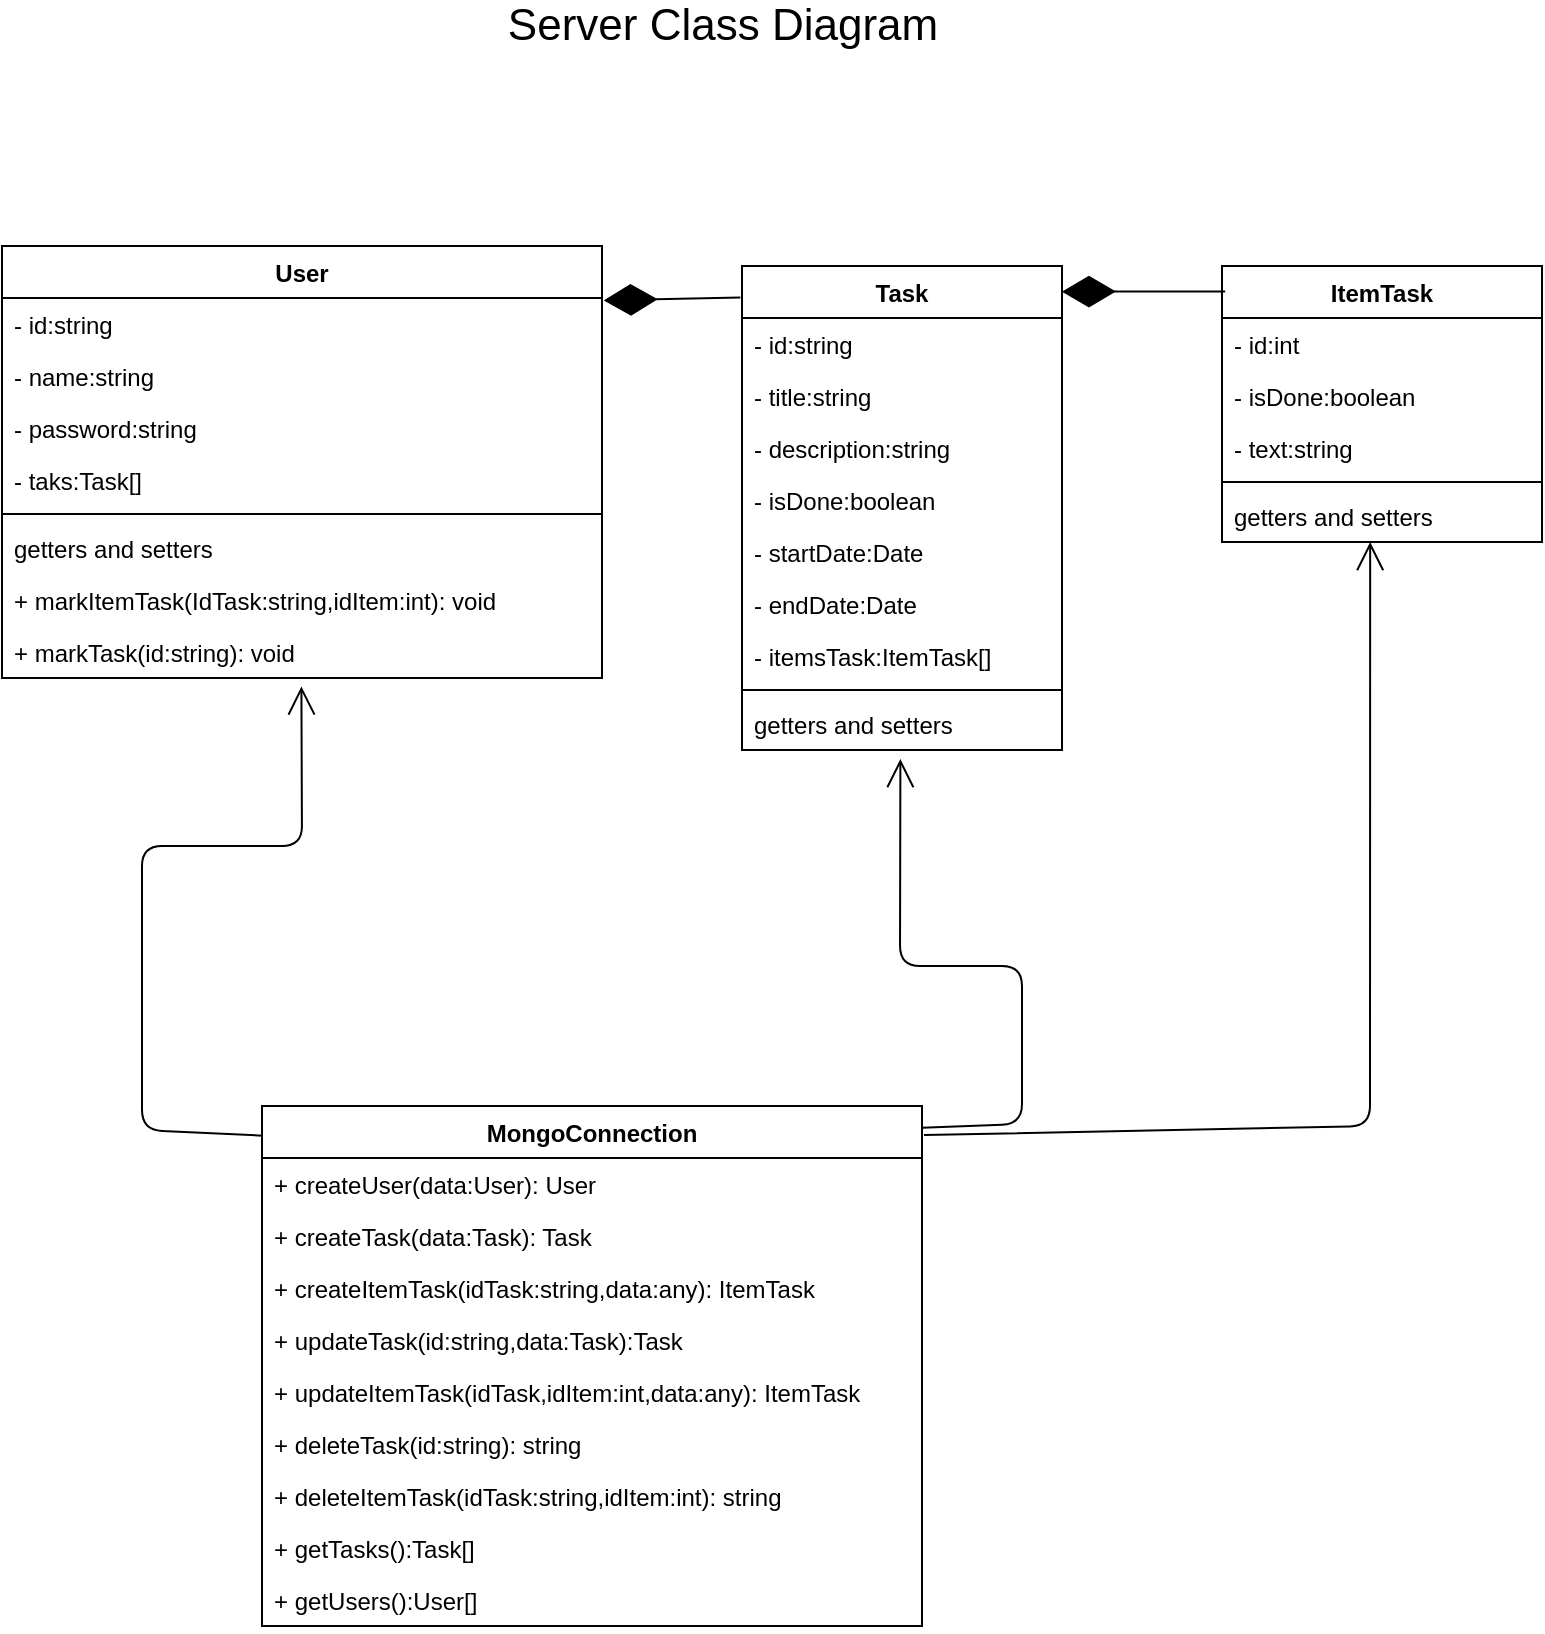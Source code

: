 <mxfile>
    <diagram id="50qi18_io6OZoOawAv0M" name="server-class-diagram">
        <mxGraphModel dx="957" dy="684" grid="1" gridSize="10" guides="1" tooltips="1" connect="1" arrows="1" fold="1" page="1" pageScale="1" pageWidth="1920" pageHeight="1200" math="0" shadow="0">
            <root>
                <mxCell id="0"/>
                <mxCell id="1" parent="0"/>
                <mxCell id="Xc-XRdm0GFgDPYHEz2J1-1" value="User" style="swimlane;fontStyle=1;align=center;verticalAlign=top;childLayout=stackLayout;horizontal=1;startSize=26;horizontalStack=0;resizeParent=1;resizeParentMax=0;resizeLast=0;collapsible=1;marginBottom=0;" parent="1" vertex="1">
                    <mxGeometry x="190" y="180" width="300" height="216" as="geometry"/>
                </mxCell>
                <mxCell id="Xc-XRdm0GFgDPYHEz2J1-2" value="- id:string" style="text;strokeColor=none;fillColor=none;align=left;verticalAlign=top;spacingLeft=4;spacingRight=4;overflow=hidden;rotatable=0;points=[[0,0.5],[1,0.5]];portConstraint=eastwest;" parent="Xc-XRdm0GFgDPYHEz2J1-1" vertex="1">
                    <mxGeometry y="26" width="300" height="26" as="geometry"/>
                </mxCell>
                <mxCell id="Xc-XRdm0GFgDPYHEz2J1-19" value="- name:string" style="text;strokeColor=none;fillColor=none;align=left;verticalAlign=top;spacingLeft=4;spacingRight=4;overflow=hidden;rotatable=0;points=[[0,0.5],[1,0.5]];portConstraint=eastwest;" parent="Xc-XRdm0GFgDPYHEz2J1-1" vertex="1">
                    <mxGeometry y="52" width="300" height="26" as="geometry"/>
                </mxCell>
                <mxCell id="11" value="- password:string" style="text;strokeColor=none;fillColor=none;align=left;verticalAlign=top;spacingLeft=4;spacingRight=4;overflow=hidden;rotatable=0;points=[[0,0.5],[1,0.5]];portConstraint=eastwest;" vertex="1" parent="Xc-XRdm0GFgDPYHEz2J1-1">
                    <mxGeometry y="78" width="300" height="26" as="geometry"/>
                </mxCell>
                <mxCell id="Xc-XRdm0GFgDPYHEz2J1-20" value="- taks:Task[]" style="text;strokeColor=none;fillColor=none;align=left;verticalAlign=top;spacingLeft=4;spacingRight=4;overflow=hidden;rotatable=0;points=[[0,0.5],[1,0.5]];portConstraint=eastwest;" parent="Xc-XRdm0GFgDPYHEz2J1-1" vertex="1">
                    <mxGeometry y="104" width="300" height="26" as="geometry"/>
                </mxCell>
                <mxCell id="Xc-XRdm0GFgDPYHEz2J1-3" value="" style="line;strokeWidth=1;fillColor=none;align=left;verticalAlign=middle;spacingTop=-1;spacingLeft=3;spacingRight=3;rotatable=0;labelPosition=right;points=[];portConstraint=eastwest;" parent="Xc-XRdm0GFgDPYHEz2J1-1" vertex="1">
                    <mxGeometry y="130" width="300" height="8" as="geometry"/>
                </mxCell>
                <mxCell id="Xc-XRdm0GFgDPYHEz2J1-40" value="getters and setters" style="text;strokeColor=none;fillColor=none;align=left;verticalAlign=top;spacingLeft=4;spacingRight=4;overflow=hidden;rotatable=0;points=[[0,0.5],[1,0.5]];portConstraint=eastwest;" parent="Xc-XRdm0GFgDPYHEz2J1-1" vertex="1">
                    <mxGeometry y="138" width="300" height="26" as="geometry"/>
                </mxCell>
                <mxCell id="Xc-XRdm0GFgDPYHEz2J1-27" value="+ markItemTask(IdTask:string,idItem:int): void" style="text;strokeColor=none;fillColor=none;align=left;verticalAlign=top;spacingLeft=4;spacingRight=4;overflow=hidden;rotatable=0;points=[[0,0.5],[1,0.5]];portConstraint=eastwest;" parent="Xc-XRdm0GFgDPYHEz2J1-1" vertex="1">
                    <mxGeometry y="164" width="300" height="26" as="geometry"/>
                </mxCell>
                <mxCell id="Xc-XRdm0GFgDPYHEz2J1-4" value="+ markTask(id:string): void" style="text;strokeColor=none;fillColor=none;align=left;verticalAlign=top;spacingLeft=4;spacingRight=4;overflow=hidden;rotatable=0;points=[[0,0.5],[1,0.5]];portConstraint=eastwest;" parent="Xc-XRdm0GFgDPYHEz2J1-1" vertex="1">
                    <mxGeometry y="190" width="300" height="26" as="geometry"/>
                </mxCell>
                <mxCell id="Xc-XRdm0GFgDPYHEz2J1-5" value="Task" style="swimlane;fontStyle=1;align=center;verticalAlign=top;childLayout=stackLayout;horizontal=1;startSize=26;horizontalStack=0;resizeParent=1;resizeParentMax=0;resizeLast=0;collapsible=1;marginBottom=0;" parent="1" vertex="1">
                    <mxGeometry x="560" y="190" width="160" height="242" as="geometry"/>
                </mxCell>
                <mxCell id="Xc-XRdm0GFgDPYHEz2J1-21" value="- id:string" style="text;strokeColor=none;fillColor=none;align=left;verticalAlign=top;spacingLeft=4;spacingRight=4;overflow=hidden;rotatable=0;points=[[0,0.5],[1,0.5]];portConstraint=eastwest;" parent="Xc-XRdm0GFgDPYHEz2J1-5" vertex="1">
                    <mxGeometry y="26" width="160" height="26" as="geometry"/>
                </mxCell>
                <mxCell id="Xc-XRdm0GFgDPYHEz2J1-6" value="- title:string" style="text;strokeColor=none;fillColor=none;align=left;verticalAlign=top;spacingLeft=4;spacingRight=4;overflow=hidden;rotatable=0;points=[[0,0.5],[1,0.5]];portConstraint=eastwest;" parent="Xc-XRdm0GFgDPYHEz2J1-5" vertex="1">
                    <mxGeometry y="52" width="160" height="26" as="geometry"/>
                </mxCell>
                <mxCell id="Xc-XRdm0GFgDPYHEz2J1-9" value="- description:string" style="text;strokeColor=none;fillColor=none;align=left;verticalAlign=top;spacingLeft=4;spacingRight=4;overflow=hidden;rotatable=0;points=[[0,0.5],[1,0.5]];portConstraint=eastwest;" parent="Xc-XRdm0GFgDPYHEz2J1-5" vertex="1">
                    <mxGeometry y="78" width="160" height="26" as="geometry"/>
                </mxCell>
                <mxCell id="Xc-XRdm0GFgDPYHEz2J1-10" value="- isDone:boolean" style="text;strokeColor=none;fillColor=none;align=left;verticalAlign=top;spacingLeft=4;spacingRight=4;overflow=hidden;rotatable=0;points=[[0,0.5],[1,0.5]];portConstraint=eastwest;" parent="Xc-XRdm0GFgDPYHEz2J1-5" vertex="1">
                    <mxGeometry y="104" width="160" height="26" as="geometry"/>
                </mxCell>
                <mxCell id="Xc-XRdm0GFgDPYHEz2J1-17" value="- startDate:Date" style="text;strokeColor=none;fillColor=none;align=left;verticalAlign=top;spacingLeft=4;spacingRight=4;overflow=hidden;rotatable=0;points=[[0,0.5],[1,0.5]];portConstraint=eastwest;" parent="Xc-XRdm0GFgDPYHEz2J1-5" vertex="1">
                    <mxGeometry y="130" width="160" height="26" as="geometry"/>
                </mxCell>
                <mxCell id="Xc-XRdm0GFgDPYHEz2J1-18" value="- endDate:Date" style="text;strokeColor=none;fillColor=none;align=left;verticalAlign=top;spacingLeft=4;spacingRight=4;overflow=hidden;rotatable=0;points=[[0,0.5],[1,0.5]];portConstraint=eastwest;" parent="Xc-XRdm0GFgDPYHEz2J1-5" vertex="1">
                    <mxGeometry y="156" width="160" height="26" as="geometry"/>
                </mxCell>
                <mxCell id="Xc-XRdm0GFgDPYHEz2J1-22" value="- itemsTask:ItemTask[]" style="text;strokeColor=none;fillColor=none;align=left;verticalAlign=top;spacingLeft=4;spacingRight=4;overflow=hidden;rotatable=0;points=[[0,0.5],[1,0.5]];portConstraint=eastwest;" parent="Xc-XRdm0GFgDPYHEz2J1-5" vertex="1">
                    <mxGeometry y="182" width="160" height="26" as="geometry"/>
                </mxCell>
                <mxCell id="Xc-XRdm0GFgDPYHEz2J1-31" value="" style="line;strokeWidth=1;fillColor=none;align=left;verticalAlign=middle;spacingTop=-1;spacingLeft=3;spacingRight=3;rotatable=0;labelPosition=right;points=[];portConstraint=eastwest;" parent="Xc-XRdm0GFgDPYHEz2J1-5" vertex="1">
                    <mxGeometry y="208" width="160" height="8" as="geometry"/>
                </mxCell>
                <mxCell id="Xc-XRdm0GFgDPYHEz2J1-32" value="getters and setters" style="text;strokeColor=none;fillColor=none;align=left;verticalAlign=top;spacingLeft=4;spacingRight=4;overflow=hidden;rotatable=0;points=[[0,0.5],[1,0.5]];portConstraint=eastwest;" parent="Xc-XRdm0GFgDPYHEz2J1-5" vertex="1">
                    <mxGeometry y="216" width="160" height="26" as="geometry"/>
                </mxCell>
                <mxCell id="Xc-XRdm0GFgDPYHEz2J1-11" value="ItemTask" style="swimlane;fontStyle=1;align=center;verticalAlign=top;childLayout=stackLayout;horizontal=1;startSize=26;horizontalStack=0;resizeParent=1;resizeParentMax=0;resizeLast=0;collapsible=1;marginBottom=0;" parent="1" vertex="1">
                    <mxGeometry x="800" y="190" width="160" height="138" as="geometry"/>
                </mxCell>
                <mxCell id="Xc-XRdm0GFgDPYHEz2J1-12" value="- id:int" style="text;strokeColor=none;fillColor=none;align=left;verticalAlign=top;spacingLeft=4;spacingRight=4;overflow=hidden;rotatable=0;points=[[0,0.5],[1,0.5]];portConstraint=eastwest;" parent="Xc-XRdm0GFgDPYHEz2J1-11" vertex="1">
                    <mxGeometry y="26" width="160" height="26" as="geometry"/>
                </mxCell>
                <mxCell id="Xc-XRdm0GFgDPYHEz2J1-28" value="- isDone:boolean" style="text;strokeColor=none;fillColor=none;align=left;verticalAlign=top;spacingLeft=4;spacingRight=4;overflow=hidden;rotatable=0;points=[[0,0.5],[1,0.5]];portConstraint=eastwest;" parent="Xc-XRdm0GFgDPYHEz2J1-11" vertex="1">
                    <mxGeometry y="52" width="160" height="26" as="geometry"/>
                </mxCell>
                <mxCell id="Xc-XRdm0GFgDPYHEz2J1-13" value="- text:string" style="text;strokeColor=none;fillColor=none;align=left;verticalAlign=top;spacingLeft=4;spacingRight=4;overflow=hidden;rotatable=0;points=[[0,0.5],[1,0.5]];portConstraint=eastwest;" parent="Xc-XRdm0GFgDPYHEz2J1-11" vertex="1">
                    <mxGeometry y="78" width="160" height="26" as="geometry"/>
                </mxCell>
                <mxCell id="Xc-XRdm0GFgDPYHEz2J1-33" value="" style="line;strokeWidth=1;fillColor=none;align=left;verticalAlign=middle;spacingTop=-1;spacingLeft=3;spacingRight=3;rotatable=0;labelPosition=right;points=[];portConstraint=eastwest;" parent="Xc-XRdm0GFgDPYHEz2J1-11" vertex="1">
                    <mxGeometry y="104" width="160" height="8" as="geometry"/>
                </mxCell>
                <mxCell id="Xc-XRdm0GFgDPYHEz2J1-39" value="getters and setters" style="text;strokeColor=none;fillColor=none;align=left;verticalAlign=top;spacingLeft=4;spacingRight=4;overflow=hidden;rotatable=0;points=[[0,0.5],[1,0.5]];portConstraint=eastwest;" parent="Xc-XRdm0GFgDPYHEz2J1-11" vertex="1">
                    <mxGeometry y="112" width="160" height="26" as="geometry"/>
                </mxCell>
                <mxCell id="Xc-XRdm0GFgDPYHEz2J1-25" value="" style="endArrow=diamondThin;endFill=1;endSize=24;html=1;entryX=1;entryY=0.053;entryDx=0;entryDy=0;entryPerimeter=0;exitX=0.01;exitY=0.092;exitDx=0;exitDy=0;exitPerimeter=0;" parent="1" source="Xc-XRdm0GFgDPYHEz2J1-11" target="Xc-XRdm0GFgDPYHEz2J1-5" edge="1">
                    <mxGeometry width="160" relative="1" as="geometry">
                        <mxPoint x="640" y="380" as="sourcePoint"/>
                        <mxPoint x="800" y="380" as="targetPoint"/>
                    </mxGeometry>
                </mxCell>
                <mxCell id="Xc-XRdm0GFgDPYHEz2J1-26" value="" style="endArrow=diamondThin;endFill=1;endSize=24;html=1;exitX=-0.005;exitY=0.065;exitDx=0;exitDy=0;exitPerimeter=0;entryX=1.003;entryY=0.046;entryDx=0;entryDy=0;entryPerimeter=0;" parent="1" source="Xc-XRdm0GFgDPYHEz2J1-5" target="Xc-XRdm0GFgDPYHEz2J1-2" edge="1">
                    <mxGeometry width="160" relative="1" as="geometry">
                        <mxPoint x="510" y="201.856" as="sourcePoint"/>
                        <mxPoint x="493" y="200" as="targetPoint"/>
                    </mxGeometry>
                </mxCell>
                <mxCell id="HiazUnA2qmG2ZjXQlf6u-1" value="&lt;font style=&quot;font-size: 22px&quot;&gt;Server Class Diagram&lt;/font&gt;" style="text;html=1;align=center;verticalAlign=middle;resizable=0;points=[];autosize=1;" parent="1" vertex="1">
                    <mxGeometry x="440" y="60" width="220" height="20" as="geometry"/>
                </mxCell>
                <mxCell id="2" value="MongoConnection" style="swimlane;fontStyle=1;align=center;verticalAlign=top;childLayout=stackLayout;horizontal=1;startSize=26;horizontalStack=0;resizeParent=1;resizeParentMax=0;resizeLast=0;collapsible=1;marginBottom=0;" parent="1" vertex="1">
                    <mxGeometry x="320" y="610" width="330" height="260" as="geometry"/>
                </mxCell>
                <mxCell id="Xc-XRdm0GFgDPYHEz2J1-29" value="+ createUser(data:User): User" style="text;strokeColor=none;fillColor=none;align=left;verticalAlign=top;spacingLeft=4;spacingRight=4;overflow=hidden;rotatable=0;points=[[0,0.5],[1,0.5]];portConstraint=eastwest;" parent="2" vertex="1">
                    <mxGeometry y="26" width="330" height="26" as="geometry"/>
                </mxCell>
                <mxCell id="12" value="+ createTask(data:Task): Task" style="text;strokeColor=none;fillColor=none;align=left;verticalAlign=top;spacingLeft=4;spacingRight=4;overflow=hidden;rotatable=0;points=[[0,0.5],[1,0.5]];portConstraint=eastwest;" vertex="1" parent="2">
                    <mxGeometry y="52" width="330" height="26" as="geometry"/>
                </mxCell>
                <mxCell id="Xc-XRdm0GFgDPYHEz2J1-30" value="+ createItemTask(idTask:string,data:any): ItemTask" style="text;strokeColor=none;fillColor=none;align=left;verticalAlign=top;spacingLeft=4;spacingRight=4;overflow=hidden;rotatable=0;points=[[0,0.5],[1,0.5]];portConstraint=eastwest;" parent="2" vertex="1">
                    <mxGeometry y="78" width="330" height="26" as="geometry"/>
                </mxCell>
                <mxCell id="Xc-XRdm0GFgDPYHEz2J1-41" value="+ updateTask(id:string,data:Task):Task" style="text;strokeColor=none;fillColor=none;align=left;verticalAlign=top;spacingLeft=4;spacingRight=4;overflow=hidden;rotatable=0;points=[[0,0.5],[1,0.5]];portConstraint=eastwest;" parent="2" vertex="1">
                    <mxGeometry y="104" width="330" height="26" as="geometry"/>
                </mxCell>
                <mxCell id="Xc-XRdm0GFgDPYHEz2J1-42" value="+ updateItemTask(idTask,idItem:int,data:any): ItemTask" style="text;strokeColor=none;fillColor=none;align=left;verticalAlign=top;spacingLeft=4;spacingRight=4;overflow=hidden;rotatable=0;points=[[0,0.5],[1,0.5]];portConstraint=eastwest;" parent="2" vertex="1">
                    <mxGeometry y="130" width="330" height="26" as="geometry"/>
                </mxCell>
                <mxCell id="Xc-XRdm0GFgDPYHEz2J1-43" value="+ deleteTask(id:string): string" style="text;strokeColor=none;fillColor=none;align=left;verticalAlign=top;spacingLeft=4;spacingRight=4;overflow=hidden;rotatable=0;points=[[0,0.5],[1,0.5]];portConstraint=eastwest;" parent="2" vertex="1">
                    <mxGeometry y="156" width="330" height="26" as="geometry"/>
                </mxCell>
                <mxCell id="Xc-XRdm0GFgDPYHEz2J1-44" value="+ deleteItemTask(idTask:string,idItem:int): string" style="text;strokeColor=none;fillColor=none;align=left;verticalAlign=top;spacingLeft=4;spacingRight=4;overflow=hidden;rotatable=0;points=[[0,0.5],[1,0.5]];portConstraint=eastwest;" parent="2" vertex="1">
                    <mxGeometry y="182" width="330" height="26" as="geometry"/>
                </mxCell>
                <mxCell id="13" value="+ getTasks():Task[]" style="text;strokeColor=none;fillColor=none;align=left;verticalAlign=top;spacingLeft=4;spacingRight=4;overflow=hidden;rotatable=0;points=[[0,0.5],[1,0.5]];portConstraint=eastwest;" vertex="1" parent="2">
                    <mxGeometry y="208" width="330" height="26" as="geometry"/>
                </mxCell>
                <mxCell id="14" value="+ getUsers():User[]" style="text;strokeColor=none;fillColor=none;align=left;verticalAlign=top;spacingLeft=4;spacingRight=4;overflow=hidden;rotatable=0;points=[[0,0.5],[1,0.5]];portConstraint=eastwest;" vertex="1" parent="2">
                    <mxGeometry y="234" width="330" height="26" as="geometry"/>
                </mxCell>
                <mxCell id="9" value="" style="endArrow=open;endFill=1;endSize=12;html=1;entryX=0.499;entryY=1.162;entryDx=0;entryDy=0;entryPerimeter=0;exitX=0.001;exitY=0.057;exitDx=0;exitDy=0;exitPerimeter=0;" parent="1" source="2" target="Xc-XRdm0GFgDPYHEz2J1-4" edge="1">
                    <mxGeometry width="160" relative="1" as="geometry">
                        <mxPoint x="500" y="530" as="sourcePoint"/>
                        <mxPoint x="660" y="530" as="targetPoint"/>
                        <Array as="points">
                            <mxPoint x="260" y="622"/>
                            <mxPoint x="260" y="480"/>
                            <mxPoint x="340" y="480"/>
                        </Array>
                    </mxGeometry>
                </mxCell>
                <mxCell id="10" value="" style="endArrow=open;endFill=1;endSize=12;html=1;entryX=0.495;entryY=1.173;entryDx=0;entryDy=0;entryPerimeter=0;exitX=1;exitY=0.042;exitDx=0;exitDy=0;exitPerimeter=0;" parent="1" source="2" target="Xc-XRdm0GFgDPYHEz2J1-32" edge="1">
                    <mxGeometry width="160" relative="1" as="geometry">
                        <mxPoint x="500" y="530" as="sourcePoint"/>
                        <mxPoint x="660" y="530" as="targetPoint"/>
                        <Array as="points">
                            <mxPoint x="700" y="619"/>
                            <mxPoint x="700" y="540"/>
                            <mxPoint x="639" y="540"/>
                        </Array>
                    </mxGeometry>
                </mxCell>
                <mxCell id="5ifPcvj1LmJ-fgP16-Uc-11" value="" style="endArrow=open;endFill=1;endSize=12;html=1;entryX=0.463;entryY=1;entryDx=0;entryDy=0;entryPerimeter=0;exitX=1.003;exitY=0.056;exitDx=0;exitDy=0;exitPerimeter=0;" parent="1" source="2" target="Xc-XRdm0GFgDPYHEz2J1-39" edge="1">
                    <mxGeometry width="160" relative="1" as="geometry">
                        <mxPoint x="650" y="330" as="sourcePoint"/>
                        <mxPoint x="810" y="330" as="targetPoint"/>
                        <Array as="points">
                            <mxPoint x="874" y="620"/>
                        </Array>
                    </mxGeometry>
                </mxCell>
            </root>
        </mxGraphModel>
    </diagram>
</mxfile>